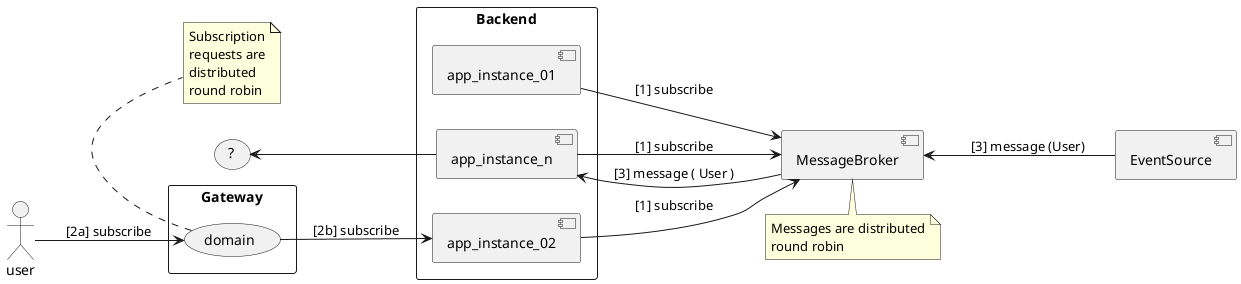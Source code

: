 @startuml

left to right direction

skinparam packageStyle rectangle

actor user



rectangle Gateway {
  user --> (domain): [2a] subscribe

}

note bottom
  Subscription
  requests are
  distributed
  round robin
endnote


rectangle Backend {
  component app_instance_01
  component app_instance_02
  component app_instance_n

  (domain) --> app_instance_02: [2b] subscribe

}





component MessageBroker

app_instance_01 --> MessageBroker: [1] subscribe
app_instance_02 --> MessageBroker: [1] subscribe
app_instance_n --> MessageBroker: [1] subscribe

note bottom
  Messages are distributed
  round robin
endnote

component EventSource

(EventSource) -up-> MessageBroker: [3] message (User)
MessageBroker --> app_instance_n: [3] message ( User )

app_instance_n -up-> (?)

@enduml